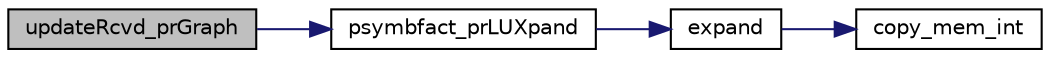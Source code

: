 digraph "updateRcvd_prGraph"
{
 // LATEX_PDF_SIZE
  edge [fontname="Helvetica",fontsize="10",labelfontname="Helvetica",labelfontsize="10"];
  node [fontname="Helvetica",fontsize="10",shape=record];
  rankdir="LR";
  Node1 [label="updateRcvd_prGraph",height=0.2,width=0.4,color="black", fillcolor="grey75", style="filled", fontcolor="black",tooltip=" "];
  Node1 -> Node2 [color="midnightblue",fontsize="10",style="solid",fontname="Helvetica"];
  Node2 [label="psymbfact_prLUXpand",height=0.2,width=0.4,color="black", fillcolor="white", style="filled",URL="$psymbfact__util_8c.html#ac1ea4e71dc81ce50f953f8a1ca8b9bf2",tooltip=" "];
  Node2 -> Node3 [color="midnightblue",fontsize="10",style="solid",fontname="Helvetica"];
  Node3 [label="expand",height=0.2,width=0.4,color="black", fillcolor="white", style="filled",URL="$psymbfact__util_8c.html#a5d255e8d2ec4fa37c5c5eefe5c8abf2e",tooltip="Expand the existing storage to accommodate more fill-ins."];
  Node3 -> Node4 [color="midnightblue",fontsize="10",style="solid",fontname="Helvetica"];
  Node4 [label="copy_mem_int",height=0.2,width=0.4,color="black", fillcolor="white", style="filled",URL="$psymbfact__util_8c.html#a2ec94d8a7b22ab6d35c15a0dff8b2299",tooltip=" "];
}
